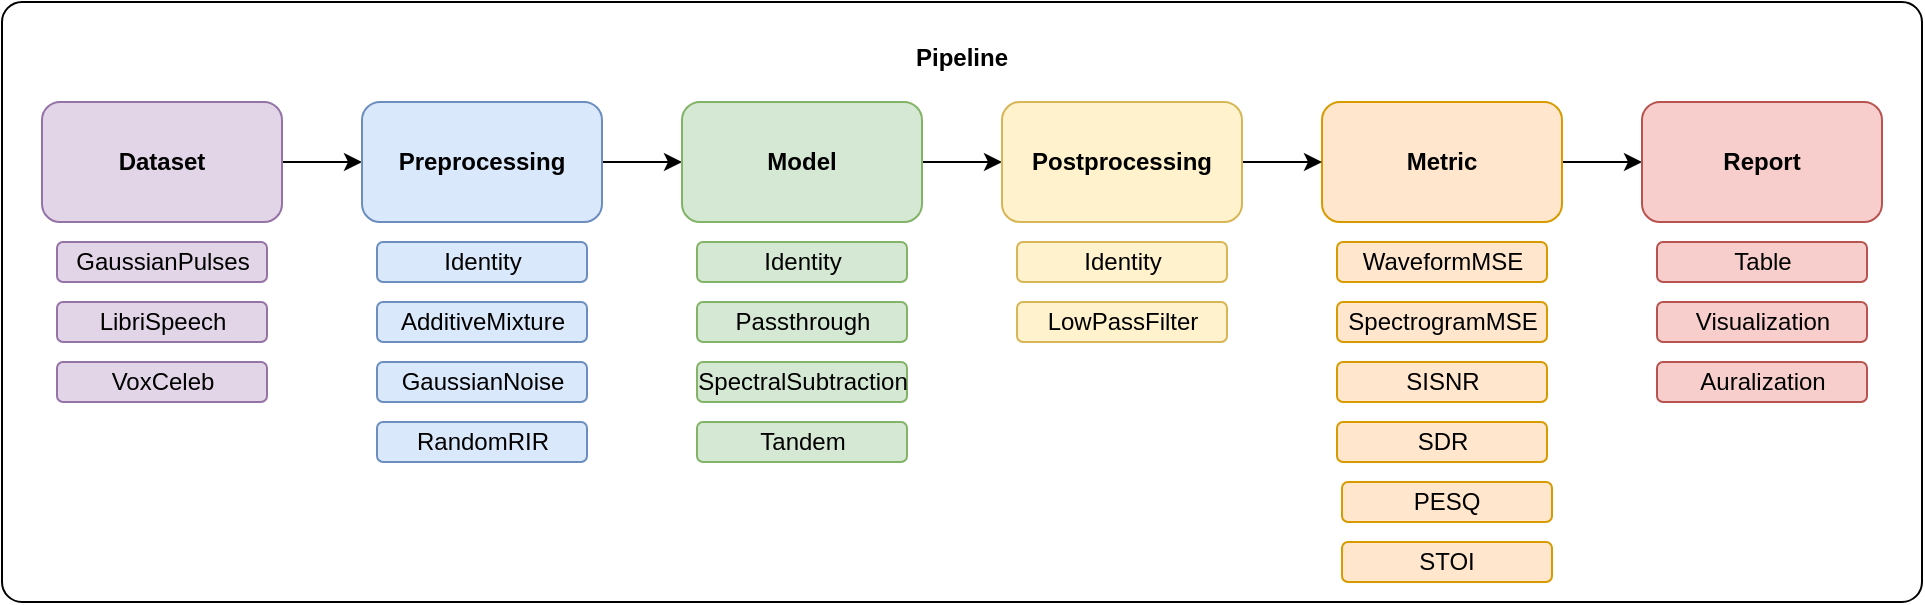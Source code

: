 <mxfile version="13.8.1" type="device"><diagram id="tPQthxlsdQHdqtN3tUxB" name="Page-1"><mxGraphModel dx="1262" dy="1798" grid="1" gridSize="10" guides="1" tooltips="1" connect="1" arrows="1" fold="1" page="1" pageScale="1" pageWidth="850" pageHeight="1100" math="0" shadow="0"><root><mxCell id="0"/><mxCell id="1" parent="0"/><mxCell id="X-okZe9O7mdMI5nevjz1-1" value="&lt;div&gt;&lt;b&gt;Pipeline&lt;br&gt;&lt;/b&gt;&lt;/div&gt;&lt;div&gt;&lt;br&gt;&lt;/div&gt;&lt;div&gt;&lt;br&gt;&lt;/div&gt;&lt;div&gt;&lt;br&gt;&lt;/div&gt;&lt;div&gt;&lt;br&gt;&lt;/div&gt;&lt;div&gt;&lt;br&gt;&lt;/div&gt;&lt;div&gt;&lt;br&gt;&lt;/div&gt;&lt;div&gt;&lt;br&gt;&lt;/div&gt;&lt;div&gt;&lt;br&gt;&lt;/div&gt;&lt;div&gt;&lt;br&gt;&lt;/div&gt;&lt;div&gt;&lt;br&gt;&lt;/div&gt;&lt;div&gt;&lt;br&gt;&lt;/div&gt;&lt;div&gt;&lt;br&gt;&lt;/div&gt;&lt;div&gt;&lt;br&gt;&lt;/div&gt;&lt;div&gt;&lt;br&gt;&lt;/div&gt;&lt;div&gt;&lt;br&gt;&lt;/div&gt;&lt;div&gt;&lt;br&gt;&lt;/div&gt;&lt;div&gt;&lt;br&gt;&lt;b&gt;&lt;/b&gt;&lt;/div&gt;" style="rounded=1;whiteSpace=wrap;html=1;fillOpacity=100;absoluteArcSize=1;fillColor=none;" parent="1" vertex="1"><mxGeometry x="120" y="-130" width="960" height="300" as="geometry"/></mxCell><mxCell id="UHY2shU-wSVglVYm824v-3" value="" style="edgeStyle=orthogonalEdgeStyle;rounded=0;orthogonalLoop=1;jettySize=auto;html=1;" parent="1" source="UHY2shU-wSVglVYm824v-1" target="UHY2shU-wSVglVYm824v-2" edge="1"><mxGeometry relative="1" as="geometry"/></mxCell><mxCell id="UHY2shU-wSVglVYm824v-1" value="&lt;b&gt;Dataset&lt;/b&gt;" style="rounded=1;whiteSpace=wrap;html=1;fillColor=#e1d5e7;strokeColor=#9673a6;" parent="1" vertex="1"><mxGeometry x="140" y="-80" width="120" height="60" as="geometry"/></mxCell><mxCell id="UHY2shU-wSVglVYm824v-5" value="" style="edgeStyle=orthogonalEdgeStyle;rounded=0;orthogonalLoop=1;jettySize=auto;html=1;" parent="1" source="UHY2shU-wSVglVYm824v-2" target="UHY2shU-wSVglVYm824v-4" edge="1"><mxGeometry relative="1" as="geometry"/></mxCell><mxCell id="UHY2shU-wSVglVYm824v-2" value="&lt;b&gt;Preprocessing&lt;/b&gt;" style="rounded=1;whiteSpace=wrap;html=1;fillColor=#dae8fc;strokeColor=#6c8ebf;" parent="1" vertex="1"><mxGeometry x="300" y="-80" width="120" height="60" as="geometry"/></mxCell><mxCell id="CvapdpQL78e7AH5wLIhF-2" value="" style="edgeStyle=orthogonalEdgeStyle;rounded=0;orthogonalLoop=1;jettySize=auto;html=1;" edge="1" parent="1" source="UHY2shU-wSVglVYm824v-4" target="CvapdpQL78e7AH5wLIhF-1"><mxGeometry relative="1" as="geometry"/></mxCell><mxCell id="UHY2shU-wSVglVYm824v-4" value="&lt;b&gt;Model&lt;/b&gt;" style="rounded=1;whiteSpace=wrap;html=1;fillColor=#d5e8d4;strokeColor=#82b366;" parent="1" vertex="1"><mxGeometry x="460" y="-80" width="120" height="60" as="geometry"/></mxCell><mxCell id="UHY2shU-wSVglVYm824v-9" value="" style="edgeStyle=orthogonalEdgeStyle;rounded=0;orthogonalLoop=1;jettySize=auto;html=1;" parent="1" source="UHY2shU-wSVglVYm824v-6" target="UHY2shU-wSVglVYm824v-8" edge="1"><mxGeometry relative="1" as="geometry"/></mxCell><mxCell id="UHY2shU-wSVglVYm824v-6" value="&lt;b&gt;Metric&lt;/b&gt;" style="rounded=1;whiteSpace=wrap;html=1;fillColor=#ffe6cc;strokeColor=#d79b00;" parent="1" vertex="1"><mxGeometry x="780" y="-80" width="120" height="60" as="geometry"/></mxCell><mxCell id="UHY2shU-wSVglVYm824v-8" value="&lt;b&gt;Report&lt;/b&gt;" style="rounded=1;whiteSpace=wrap;html=1;fillColor=#f8cecc;strokeColor=#b85450;" parent="1" vertex="1"><mxGeometry x="940" y="-80" width="120" height="60" as="geometry"/></mxCell><mxCell id="UHY2shU-wSVglVYm824v-13" value="LibriSpeech" style="rounded=1;whiteSpace=wrap;html=1;fillColor=#e1d5e7;strokeColor=#9673a6;" parent="1" vertex="1"><mxGeometry x="147.5" y="20" width="105" height="20" as="geometry"/></mxCell><mxCell id="UHY2shU-wSVglVYm824v-14" value="VoxCeleb" style="rounded=1;whiteSpace=wrap;html=1;fillColor=#e1d5e7;strokeColor=#9673a6;" parent="1" vertex="1"><mxGeometry x="147.5" y="50" width="105" height="20" as="geometry"/></mxCell><mxCell id="UHY2shU-wSVglVYm824v-15" value="Identity" style="rounded=1;whiteSpace=wrap;html=1;fillColor=#dae8fc;strokeColor=#6c8ebf;" parent="1" vertex="1"><mxGeometry x="307.5" y="-10" width="105" height="20" as="geometry"/></mxCell><mxCell id="UHY2shU-wSVglVYm824v-16" value="AdditiveMixture" style="rounded=1;whiteSpace=wrap;html=1;fillColor=#dae8fc;strokeColor=#6c8ebf;" parent="1" vertex="1"><mxGeometry x="307.5" y="20" width="105" height="20" as="geometry"/></mxCell><mxCell id="UHY2shU-wSVglVYm824v-18" value="GaussianNoise" style="rounded=1;whiteSpace=wrap;html=1;fillColor=#dae8fc;strokeColor=#6c8ebf;" parent="1" vertex="1"><mxGeometry x="307.5" y="50" width="105" height="20" as="geometry"/></mxCell><mxCell id="UHY2shU-wSVglVYm824v-19" value="RandomRIR" style="rounded=1;whiteSpace=wrap;html=1;fillColor=#dae8fc;strokeColor=#6c8ebf;" parent="1" vertex="1"><mxGeometry x="307.5" y="80" width="105" height="20" as="geometry"/></mxCell><mxCell id="UHY2shU-wSVglVYm824v-20" value="SISNR" style="rounded=1;whiteSpace=wrap;html=1;fillColor=#ffe6cc;strokeColor=#d79b00;" parent="1" vertex="1"><mxGeometry x="787.5" y="50" width="105" height="20" as="geometry"/></mxCell><mxCell id="UHY2shU-wSVglVYm824v-21" value="SDR" style="rounded=1;whiteSpace=wrap;html=1;fillColor=#ffe6cc;strokeColor=#d79b00;" parent="1" vertex="1"><mxGeometry x="787.5" y="80" width="105" height="20" as="geometry"/></mxCell><mxCell id="UHY2shU-wSVglVYm824v-22" value="WaveformMSE" style="rounded=1;whiteSpace=wrap;html=1;fillColor=#ffe6cc;strokeColor=#d79b00;" parent="1" vertex="1"><mxGeometry x="787.5" y="-10" width="105" height="20" as="geometry"/></mxCell><mxCell id="UHY2shU-wSVglVYm824v-23" value="SpectrogramMSE" style="rounded=1;whiteSpace=wrap;html=1;fillColor=#ffe6cc;strokeColor=#d79b00;" parent="1" vertex="1"><mxGeometry x="787.5" y="20" width="105" height="20" as="geometry"/></mxCell><mxCell id="UHY2shU-wSVglVYm824v-24" value="PESQ" style="rounded=1;whiteSpace=wrap;html=1;fillColor=#ffe6cc;strokeColor=#d79b00;" parent="1" vertex="1"><mxGeometry x="790" y="110" width="105" height="20" as="geometry"/></mxCell><mxCell id="UHY2shU-wSVglVYm824v-25" value="STOI" style="rounded=1;whiteSpace=wrap;html=1;fillColor=#ffe6cc;strokeColor=#d79b00;" parent="1" vertex="1"><mxGeometry x="790" y="140" width="105" height="20" as="geometry"/></mxCell><mxCell id="UHY2shU-wSVglVYm824v-26" value="Table" style="rounded=1;whiteSpace=wrap;html=1;fillColor=#f8cecc;strokeColor=#b85450;" parent="1" vertex="1"><mxGeometry x="947.5" y="-10" width="105" height="20" as="geometry"/></mxCell><mxCell id="UHY2shU-wSVglVYm824v-27" value="Visualization" style="rounded=1;whiteSpace=wrap;html=1;fillColor=#f8cecc;strokeColor=#b85450;" parent="1" vertex="1"><mxGeometry x="947.5" y="20" width="105" height="20" as="geometry"/></mxCell><mxCell id="UHY2shU-wSVglVYm824v-28" value="Auralization" style="rounded=1;whiteSpace=wrap;html=1;fillColor=#f8cecc;strokeColor=#b85450;" parent="1" vertex="1"><mxGeometry x="947.5" y="50" width="105" height="20" as="geometry"/></mxCell><mxCell id="UHY2shU-wSVglVYm824v-30" value="Identity" style="rounded=1;whiteSpace=wrap;html=1;fillColor=#d5e8d4;strokeColor=#82b366;" parent="1" vertex="1"><mxGeometry x="467.5" y="-10" width="105" height="20" as="geometry"/></mxCell><mxCell id="UHY2shU-wSVglVYm824v-31" value="Passthrough" style="rounded=1;whiteSpace=wrap;html=1;fillColor=#d5e8d4;strokeColor=#82b366;" parent="1" vertex="1"><mxGeometry x="467.5" y="20" width="105" height="20" as="geometry"/></mxCell><mxCell id="UHY2shU-wSVglVYm824v-32" value="SpectralSubtraction" style="rounded=1;whiteSpace=wrap;html=1;fillColor=#d5e8d4;strokeColor=#82b366;" parent="1" vertex="1"><mxGeometry x="467.5" y="50" width="105" height="20" as="geometry"/></mxCell><mxCell id="UHY2shU-wSVglVYm824v-33" value="Tandem" style="rounded=1;whiteSpace=wrap;html=1;fillColor=#d5e8d4;strokeColor=#82b366;" parent="1" vertex="1"><mxGeometry x="467.5" y="80" width="105" height="20" as="geometry"/></mxCell><mxCell id="CvapdpQL78e7AH5wLIhF-3" style="edgeStyle=orthogonalEdgeStyle;rounded=0;orthogonalLoop=1;jettySize=auto;html=1;exitX=1;exitY=0.5;exitDx=0;exitDy=0;entryX=0;entryY=0.5;entryDx=0;entryDy=0;" edge="1" parent="1" source="CvapdpQL78e7AH5wLIhF-1" target="UHY2shU-wSVglVYm824v-6"><mxGeometry relative="1" as="geometry"/></mxCell><mxCell id="CvapdpQL78e7AH5wLIhF-1" value="&lt;b&gt;Postprocessing&lt;/b&gt;" style="rounded=1;whiteSpace=wrap;html=1;fillColor=#fff2cc;strokeColor=#d6b656;" vertex="1" parent="1"><mxGeometry x="620" y="-80" width="120" height="60" as="geometry"/></mxCell><mxCell id="CvapdpQL78e7AH5wLIhF-4" value="Identity" style="rounded=1;whiteSpace=wrap;html=1;fillColor=#fff2cc;strokeColor=#d6b656;" vertex="1" parent="1"><mxGeometry x="627.5" y="-10" width="105" height="20" as="geometry"/></mxCell><mxCell id="CvapdpQL78e7AH5wLIhF-5" value="LowPassFilter" style="rounded=1;whiteSpace=wrap;html=1;fillColor=#fff2cc;strokeColor=#d6b656;" vertex="1" parent="1"><mxGeometry x="627.5" y="20" width="105" height="20" as="geometry"/></mxCell><mxCell id="CvapdpQL78e7AH5wLIhF-6" value="GaussianPulses" style="rounded=1;whiteSpace=wrap;html=1;fillColor=#e1d5e7;strokeColor=#9673a6;" vertex="1" parent="1"><mxGeometry x="147.5" y="-10" width="105" height="20" as="geometry"/></mxCell></root></mxGraphModel></diagram></mxfile>